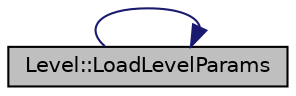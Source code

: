 digraph "Level::LoadLevelParams"
{
 // LATEX_PDF_SIZE
  edge [fontname="Helvetica",fontsize="10",labelfontname="Helvetica",labelfontsize="10"];
  node [fontname="Helvetica",fontsize="10",shape=record];
  rankdir="LR";
  Node10 [label="Level::LoadLevelParams",height=0.2,width=0.4,color="black", fillcolor="grey75", style="filled", fontcolor="black",tooltip="Load all the chosen level parameters."];
  Node10 -> Node10 [color="midnightblue",fontsize="10",style="solid",fontname="Helvetica"];
}
